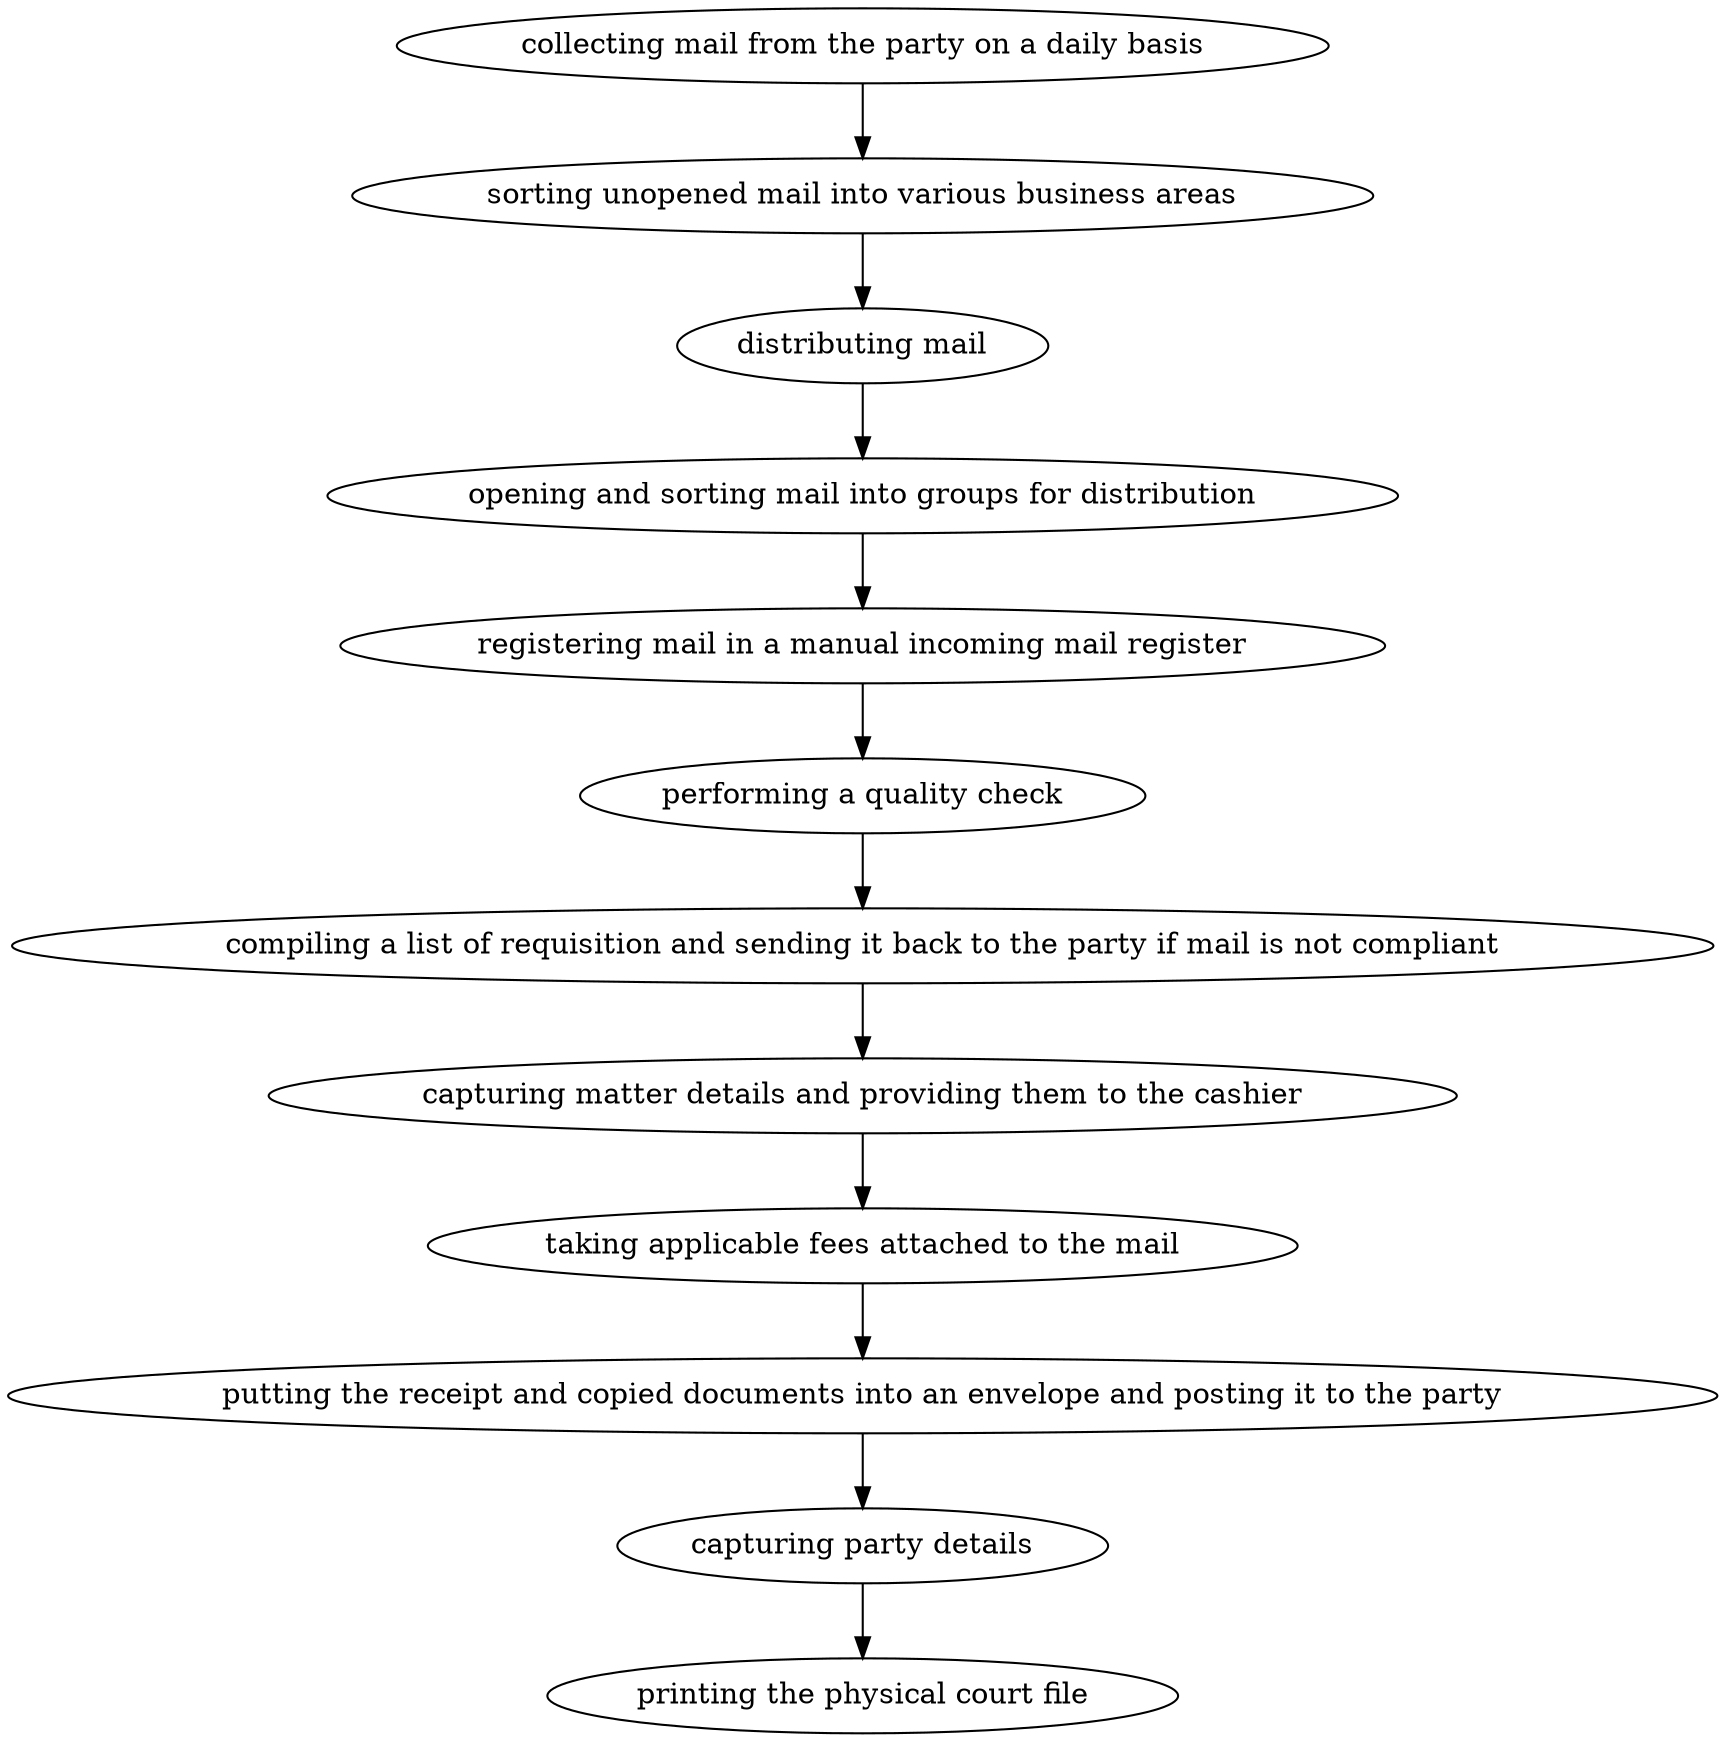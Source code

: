 strict digraph "doc-3.5" {
	graph [name="doc-3.5"];
	"collecting mail from the party on a daily basis"	[attrs="{'type': 'Activity', 'label': 'collecting mail from the party on a daily basis'}"];
	"sorting unopened mail into various business areas"	[attrs="{'type': 'Activity', 'label': 'sorting unopened mail into various business areas'}"];
	"collecting mail from the party on a daily basis" -> "sorting unopened mail into various business areas"	[attrs="{'type': 'flow', 'label': 'flow'}"];
	"distributing mail"	[attrs="{'type': 'Activity', 'label': 'distributing mail'}"];
	"sorting unopened mail into various business areas" -> "distributing mail"	[attrs="{'type': 'flow', 'label': 'flow'}"];
	"opening and sorting mail into groups for distribution"	[attrs="{'type': 'Activity', 'label': 'opening and sorting mail into groups for distribution'}"];
	"distributing mail" -> "opening and sorting mail into groups for distribution"	[attrs="{'type': 'flow', 'label': 'flow'}"];
	"registering mail in a manual incoming mail register"	[attrs="{'type': 'Activity', 'label': 'registering mail in a manual incoming mail register'}"];
	"opening and sorting mail into groups for distribution" -> "registering mail in a manual incoming mail register"	[attrs="{'type': 'flow', 'label': 'flow'}"];
	"performing a quality check"	[attrs="{'type': 'Activity', 'label': 'performing a quality check'}"];
	"registering mail in a manual incoming mail register" -> "performing a quality check"	[attrs="{'type': 'flow', 'label': 'flow'}"];
	"compiling a list of requisition and sending it back to the party if mail is not compliant"	[attrs="{'type': 'Activity', 'label': 'compiling a list of requisition and sending it back to the party if mail is not compliant'}"];
	"performing a quality check" -> "compiling a list of requisition and sending it back to the party if mail is not compliant"	[attrs="{'type': 'flow', 'label': 'flow'}"];
	"capturing matter details and providing them to the cashier"	[attrs="{'type': 'Activity', 'label': 'capturing matter details and providing them to the cashier'}"];
	"compiling a list of requisition and sending it back to the party if mail is not compliant" -> "capturing matter details and providing them to the cashier"	[attrs="{'type': 'flow', 'label': 'flow'}"];
	"taking applicable fees attached to the mail"	[attrs="{'type': 'Activity', 'label': 'taking applicable fees attached to the mail'}"];
	"capturing matter details and providing them to the cashier" -> "taking applicable fees attached to the mail"	[attrs="{'type': 'flow', 'label': 'flow'}"];
	"putting the receipt and copied documents into an envelope and posting it to the party"	[attrs="{'type': 'Activity', 'label': 'putting the receipt and copied documents into an envelope and posting it to the party'}"];
	"taking applicable fees attached to the mail" -> "putting the receipt and copied documents into an envelope and posting it to the party"	[attrs="{'type': 'flow', 'label': 'flow'}"];
	"capturing party details"	[attrs="{'type': 'Activity', 'label': 'capturing party details'}"];
	"putting the receipt and copied documents into an envelope and posting it to the party" -> "capturing party details"	[attrs="{'type': 'flow', 'label': 'flow'}"];
	"printing the physical court file"	[attrs="{'type': 'Activity', 'label': 'printing the physical court file'}"];
	"capturing party details" -> "printing the physical court file"	[attrs="{'type': 'flow', 'label': 'flow'}"];
}
